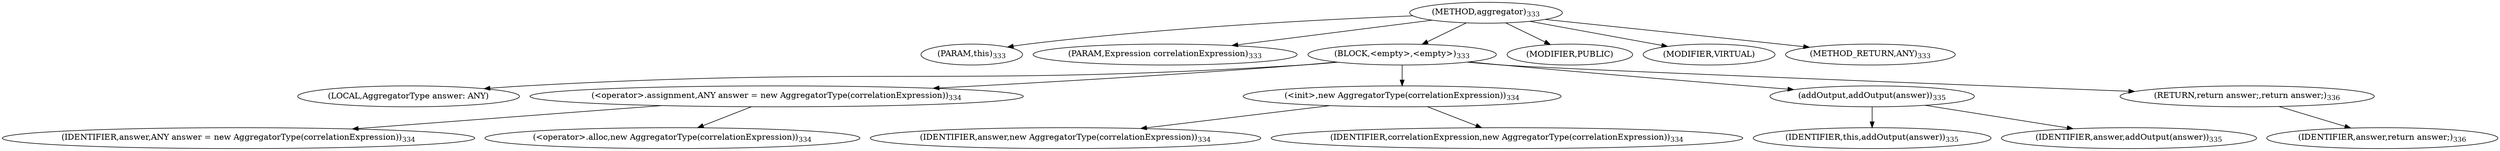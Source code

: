 digraph "aggregator" {  
"783" [label = <(METHOD,aggregator)<SUB>333</SUB>> ]
"76" [label = <(PARAM,this)<SUB>333</SUB>> ]
"784" [label = <(PARAM,Expression correlationExpression)<SUB>333</SUB>> ]
"785" [label = <(BLOCK,&lt;empty&gt;,&lt;empty&gt;)<SUB>333</SUB>> ]
"74" [label = <(LOCAL,AggregatorType answer: ANY)> ]
"786" [label = <(&lt;operator&gt;.assignment,ANY answer = new AggregatorType(correlationExpression))<SUB>334</SUB>> ]
"787" [label = <(IDENTIFIER,answer,ANY answer = new AggregatorType(correlationExpression))<SUB>334</SUB>> ]
"788" [label = <(&lt;operator&gt;.alloc,new AggregatorType(correlationExpression))<SUB>334</SUB>> ]
"789" [label = <(&lt;init&gt;,new AggregatorType(correlationExpression))<SUB>334</SUB>> ]
"73" [label = <(IDENTIFIER,answer,new AggregatorType(correlationExpression))<SUB>334</SUB>> ]
"790" [label = <(IDENTIFIER,correlationExpression,new AggregatorType(correlationExpression))<SUB>334</SUB>> ]
"791" [label = <(addOutput,addOutput(answer))<SUB>335</SUB>> ]
"75" [label = <(IDENTIFIER,this,addOutput(answer))<SUB>335</SUB>> ]
"792" [label = <(IDENTIFIER,answer,addOutput(answer))<SUB>335</SUB>> ]
"793" [label = <(RETURN,return answer;,return answer;)<SUB>336</SUB>> ]
"794" [label = <(IDENTIFIER,answer,return answer;)<SUB>336</SUB>> ]
"795" [label = <(MODIFIER,PUBLIC)> ]
"796" [label = <(MODIFIER,VIRTUAL)> ]
"797" [label = <(METHOD_RETURN,ANY)<SUB>333</SUB>> ]
  "783" -> "76" 
  "783" -> "784" 
  "783" -> "785" 
  "783" -> "795" 
  "783" -> "796" 
  "783" -> "797" 
  "785" -> "74" 
  "785" -> "786" 
  "785" -> "789" 
  "785" -> "791" 
  "785" -> "793" 
  "786" -> "787" 
  "786" -> "788" 
  "789" -> "73" 
  "789" -> "790" 
  "791" -> "75" 
  "791" -> "792" 
  "793" -> "794" 
}
